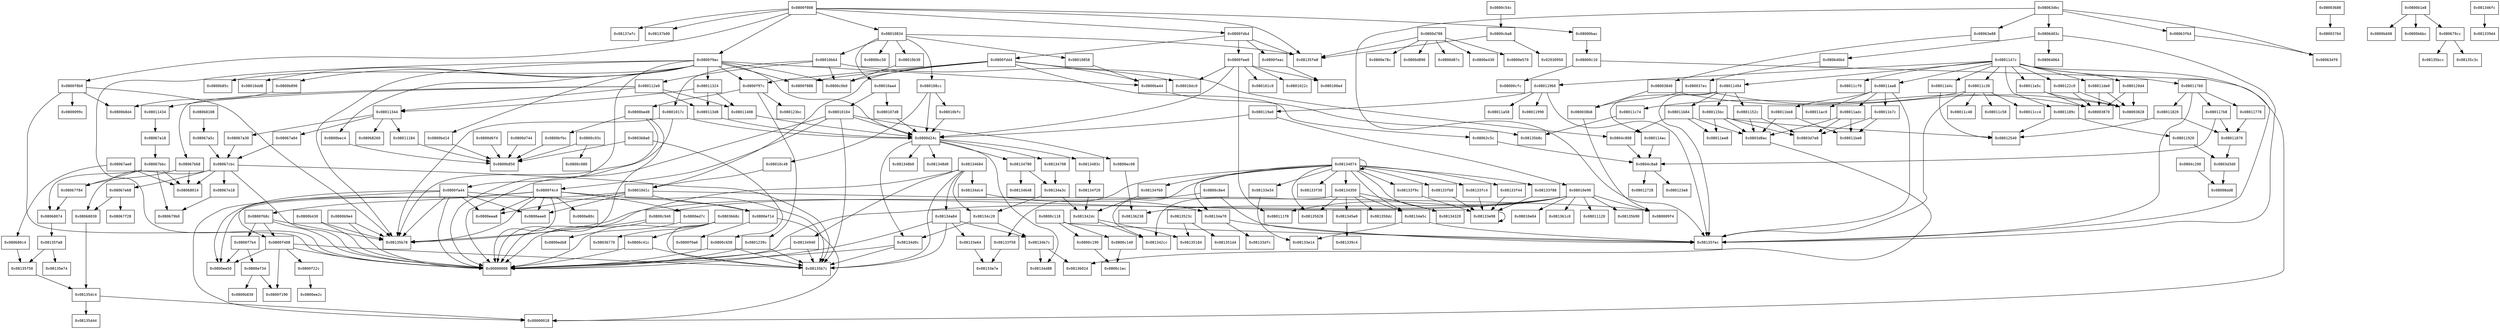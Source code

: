 digraph G {
node[shape=box, fontsize=10, fontname=monospace];
"0x08000bac" -> "0x08000c10"
"0x08000c10" -> "0x08000cfc"
"0x08000c10" -> "0x00000018"
"0x08003688" -> "0x08003704"
"0x080037ec" -> "0x08003828"
"0x080037ec" -> "0x080038b8"
"0x08003840" -> "0x08003870"
"0x08003840" -> "0x080038b8"
"0x080038b8" -> "0x080009f4"
"0x0800b1e8" -> "0x0800b608"
"0x0800b1e8" -> "0x0800b6bc"
"0x0800b1e8" -> "0x080679cc"
"0x0800b430" -> "0x08135b78"
"0x0800b430" -> "0x00000008"
"0x0800b890" -> "0x0800b8d4"
"0x0800b9e4" -> "0x08135b78"
"0x0800b9e4" -> "0x00000008"
"0x0800ba44" -> "0x08135b8c"
"0x0800bd14" -> "0x0800b850"
"0x0800bec4" -> "0x0800b850"
"0x0800bed8" -> "0x0800bfbc"
"0x0800bed8" -> "0x08135b78"
"0x0800bed8" -> "0x00000008"
"0x0800bfbc" -> "0x0800b850"
"0x0800c03c" -> "0x0800b850"
"0x0800c03c" -> "0x0800c080"
"0x0800c118" -> "0x08135fec"
"0x0800c118" -> "0x0800c140"
"0x0800c118" -> "0x0800c190"
"0x0800c140" -> "0x0800c1ec"
"0x0800c190" -> "0x0800c1ec"
"0x0800c41c" -> "0x08135b7c"
"0x0800c41c" -> "0x00000008"
"0x0800c54c" -> "0x0800c6a8"
"0x0800c658" -> "0x08135b7c"
"0x0800c658" -> "0x00000008"
"0x0800c6a8" -> "0x08135fe8"
"0x0800c6a8" -> "0x02030950"
"0x0800c8e4" -> "0x08135fec"
"0x0800c8e4" -> "0x0800c940"
"0x0800c940" -> "0x08135b78"
"0x0800c940" -> "0x00000008"
"0x0800d24c" -> "0x081348b0"
"0x0800d24c" -> "0x081348d0"
"0x0800d24c" -> "0x0813483c"
"0x0800d24c" -> "0x08134d0c"
"0x0800d24c" -> "0x08134d88"
"0x0800d24c" -> "0x08134780"
"0x0800d24c" -> "0x08134708"
"0x0800d6f4" -> "0x0800b850"
"0x0800d744" -> "0x0800b850"
"0x0800d788" -> "0x08135fe8"
"0x0800d788" -> "0x0800d890"
"0x0800d788" -> "0x0800d87c"
"0x0800d788" -> "0x0800e430"
"0x0800d788" -> "0x0800e570"
"0x0800d788" -> "0x0800e78c"
"0x0800ec08" -> "0x08136238"
"0x0800ed7c" -> "0x0800edb8"
"0x0800ef14" -> "0x0800f0a0"
"0x0800ef14" -> "0x00000018"
"0x0800ef34" -> "0x0800f190"
"0x0800ef34" -> "0x0800b830"
"0x0800f22c" -> "0x0800ee2c"
"0x0800f408" -> "0x08135b7c"
"0x0800f408" -> "0x00000008"
"0x0800f408" -> "0x0800ee50"
"0x0800f408" -> "0x0800f190"
"0x0800f408" -> "0x0800f22c"
"0x0800f4c4" -> "0x0800eea8"
"0x0800f4c4" -> "0x08135b7c"
"0x0800f4c4" -> "0x00000008"
"0x0800f4c4" -> "0x0800ed7c"
"0x0800f4c4" -> "0x08135b78"
"0x0800f4c4" -> "0x0800f408"
"0x0800f4c4" -> "0x0800e80c"
"0x0800f4c4" -> "0x0800f68c"
"0x0800f4c4" -> "0x0800eee0"
"0x0800f68c" -> "0x08135b78"
"0x0800f68c" -> "0x00000008"
"0x0800f68c" -> "0x0800f408"
"0x0800f68c" -> "0x0800f7b4"
"0x0800f7b4" -> "0x0800ee50"
"0x0800f7b4" -> "0x0800ef34"
"0x0800f808" -> "0x08135fe8"
"0x0800f808" -> "0x0800f9ac"
"0x0800f808" -> "0x0800fdb4"
"0x0800f808" -> "0x08010834"
"0x0800f808" -> "0x0800f8b0"
"0x0800f808" -> "0x08137afc"
"0x0800f808" -> "0x08137b00"
"0x0800f808" -> "0x08000bac"
"0x0800f8b0" -> "0x0800099c"
"0x0800f8b0" -> "0x08135b78"
"0x0800f8b0" -> "0x00000008"
"0x0800f8b0" -> "0x0800b8d4"
"0x0800f97c" -> "0x0800bed8"
"0x0800f97c" -> "0x0801239c"
"0x0800f97c" -> "0x080123bc"
"0x0800f9ac" -> "0x0800f97c"
"0x0800f9ac" -> "0x0800f888"
"0x0800f9ac" -> "0x0800b85c"
"0x0800f9ac" -> "0x0800ba44"
"0x0800f9ac" -> "0x0800b890"
"0x0800f9ac" -> "0x0800d24c"
"0x0800f9ac" -> "0x0800c0b0"
"0x0800f9ac" -> "0x0800bec4"
"0x0800f9ac" -> "0x0800bd14"
"0x0800f9ac" -> "0x08135b78"
"0x0800f9ac" -> "0x00000008"
"0x0800f9ac" -> "0x08011324"
"0x0800f9ac" -> "0x08010dd8"
"0x0800f9ac" -> "0x0800fa44"
"0x0800fa44" -> "0x0800eea8"
"0x0800fa44" -> "0x0800ee50"
"0x0800fa44" -> "0x0800ef14"
"0x0800fa44" -> "0x00000018"
"0x0800fa44" -> "0x08135b78"
"0x0800fa44" -> "0x00000008"
"0x0800fa44" -> "0x0800eee0"
"0x0800fdb4" -> "0x08135fe8"
"0x0800fdb4" -> "0x0800fdd4"
"0x0800fdb4" -> "0x0800feac"
"0x0800fdb4" -> "0x0800fee0"
"0x0800fdd4" -> "0x0800f97c"
"0x0800fdd4" -> "0x0800ba44"
"0x0800fdd4" -> "0x0800f888"
"0x0800fdd4" -> "0x08010d1c"
"0x0800fdd4" -> "0x0804c808"
"0x0800fdd4" -> "0x08063c5c"
"0x0800fdd4" -> "0x0800c0b0"
"0x0800feac" -> "0x080100e4"
"0x0800fee0" -> "0x0801022c"
"0x0800fee0" -> "0x08010dc0"
"0x0800fee0" -> "0x080101c0"
"0x0800fee0" -> "0x0800d24c"
"0x0800fee0" -> "0x080111f8"
"0x0800fee0" -> "0x080100e4"
"0x08010104" -> "0x08135b7c"
"0x08010104" -> "0x00000008"
"0x08010104" -> "0x0800ec08"
"0x08010104" -> "0x0800f4c4"
"0x08010104" -> "0x0800d24c"
"0x0801017c" -> "0x0800d24c"
"0x0801017c" -> "0x08135b78"
"0x0801017c" -> "0x00000008"
"0x080107d8" -> "0x0800d24c"
"0x08010834" -> "0x0800bc50"
"0x08010834" -> "0x08135fe8"
"0x08010834" -> "0x08010858"
"0x08010834" -> "0x080108cc"
"0x08010834" -> "0x08010aa4"
"0x08010834" -> "0x08010b64"
"0x08010834" -> "0x08010b30"
"0x08010858" -> "0x0800ba44"
"0x080108cc" -> "0x08010bfc"
"0x080108cc" -> "0x08010c48"
"0x080108cc" -> "0x0800d24c"
"0x08010aa4" -> "0x08010104"
"0x08010aa4" -> "0x080107d8"
"0x08010b30" -> "0x0800c0b0"
"0x08010b64" -> "0x08010dc0"
"0x08010b64" -> "0x080112e0"
"0x08010b64" -> "0x0801017c"
"0x08010b64" -> "0x0800c0b0"
"0x08010bfc" -> "0x0800d24c"
"0x08010c48" -> "0x08010d1c"
"0x08010d1c" -> "0x0800eea8"
"0x08010d1c" -> "0x0800ee50"
"0x08010d1c" -> "0x0800ef14"
"0x08010d1c" -> "0x080009f4"
"0x08010d1c" -> "0x0800eee0"
"0x08010e90" -> "0x08135b78"
"0x08010e90" -> "0x00000008"
"0x08010e90" -> "0x080009f4"
"0x08010e90" -> "0x080111f8"
"0x08010e90" -> "0x08135b90"
"0x08010e90" -> "0x08010e04"
"0x08010e90" -> "0x081361c0"
"0x08010e90" -> "0x08136238"
"0x08010e90" -> "0x08011120"
"0x08011184" -> "0x0800b850"
"0x080112e0" -> "0x080113d8"
"0x080112e0" -> "0x08067b68"
"0x080112e0" -> "0x08011434"
"0x080112e0" -> "0x08011344"
"0x080112e0" -> "0x08011408"
"0x08011324" -> "0x080113d8"
"0x08011324" -> "0x08011344"
"0x08011324" -> "0x08011408"
"0x08011344" -> "0x08067a04"
"0x08011344" -> "0x08067a30"
"0x08011344" -> "0x08011184"
"0x08011344" -> "0x08068260"
"0x080113d8" -> "0x0800d24c"
"0x08011408" -> "0x0800d24c"
"0x08011434" -> "0x08067a18"
"0x0801147c" -> "0x08135fec"
"0x0801147c" -> "0x08011960"
"0x0801147c" -> "0x080120d4"
"0x0801147c" -> "0x08011494"
"0x0801147c" -> "0x08011aa8"
"0x0801147c" -> "0x08011c30"
"0x0801147c" -> "0x08011e5c"
"0x0801147c" -> "0x080122c0"
"0x0801147c" -> "0x08011760"
"0x0801147c" -> "0x0801189c"
"0x0801147c" -> "0x08011cf0"
"0x0801147c" -> "0x08011d4c"
"0x0801147c" -> "0x08011de0"
"0x08011494" -> "0x08135fec"
"0x08011494" -> "0x080114ac"
"0x08011494" -> "0x0801152c"
"0x08011494" -> "0x080115bc"
"0x08011494" -> "0x08011684"
"0x080114ac" -> "0x0804c8a8"
"0x0801152c" -> "0x0803d7e8"
"0x0801152c" -> "0x0803d8ac"
"0x080115bc" -> "0x0803d8ac"
"0x080115bc" -> "0x08011ee8"
"0x080115bc" -> "0x08012540"
"0x080115bc" -> "0x0803d7e8"
"0x08011684" -> "0x0803d8ac"
"0x08011684" -> "0x0804c808"
"0x08011684" -> "0x08011ee8"
"0x08011760" -> "0x08135fec"
"0x08011760" -> "0x08011778"
"0x08011760" -> "0x080117b8"
"0x08011760" -> "0x08011820"
"0x08011778" -> "0x08011870"
"0x080117b8" -> "0x08011870"
"0x080117b8" -> "0x0804c8a8"
"0x08011820" -> "0x08011870"
"0x08011820" -> "0x08012540"
"0x08011870" -> "0x0803d3d0"
"0x0801189c" -> "0x08011920"
"0x0801189c" -> "0x08012540"
"0x08011920" -> "0x0803d3d0"
"0x08011960" -> "0x08135fec"
"0x08011960" -> "0x08011990"
"0x08011960" -> "0x080119a0"
"0x08011960" -> "0x08011a58"
"0x080119a0" -> "0x08010e90"
"0x080119a0" -> "0x0800d24c"
"0x08011aa8" -> "0x08135fec"
"0x08011aa8" -> "0x08011ac0"
"0x08011aa8" -> "0x08011adc"
"0x08011aa8" -> "0x08011b7c"
"0x08011aa8" -> "0x08011bb8"
"0x08011adc" -> "0x0803d7e8"
"0x08011adc" -> "0x0803d8ac"
"0x08011adc" -> "0x08011be0"
"0x08011b7c" -> "0x08011be0"
"0x08011b7c" -> "0x0803d7e8"
"0x08011bb8" -> "0x08011be0"
"0x08011bb8" -> "0x0803d8ac"
"0x08011c30" -> "0x08135fec"
"0x08011c30" -> "0x08011c48"
"0x08011c30" -> "0x08011c58"
"0x08011c30" -> "0x08011c74"
"0x08011c30" -> "0x08011cc4"
"0x08011c74" -> "0x08135b8c"
"0x08011d4c" -> "0x08012540"
"0x08011de0" -> "0x08003870"
"0x08011de0" -> "0x08003828"
"0x08011e5c" -> "0x08003870"
"0x08011e5c" -> "0x08003828"
"0x080120d4" -> "0x08003870"
"0x080120d4" -> "0x08003828"
"0x080122c0" -> "0x08003870"
"0x080122c0" -> "0x08003828"
"0x0801239c" -> "0x08135b7c"
"0x0801239c" -> "0x00000008"
"0x0803668c" -> "0x08135b7c"
"0x0803668c" -> "0x00000008"
"0x0803668c" -> "0x08036770"
"0x0803668c" -> "0x0800c41c"
"0x080368a0" -> "0x0800c658"
"0x080368a0" -> "0x0800b850"
"0x0803d3d0" -> "0x08008dd8"
"0x0803d8ac" -> "0x08136024"
"0x0804c200" -> "0x08008dd8"
"0x0804c808" -> "0x0804c8a8"
"0x0804c8a8" -> "0x080123e8"
"0x0804c8a8" -> "0x08012728"
"0x08063c5c" -> "0x0804c8a8"
"0x08063dbc" -> "0x08063df0"
"0x08063dbc" -> "0x08135fec"
"0x08063dbc" -> "0x08063f64"
"0x08063dbc" -> "0x0806403c"
"0x08063dbc" -> "0x08063e88"
"0x08063e88" -> "0x08003840"
"0x08063f64" -> "0x08063df0"
"0x0806403c" -> "0x08135fec"
"0x0806403c" -> "0x08064064"
"0x0806403c" -> "0x080640b4"
"0x080640b4" -> "0x080037ec"
"0x080679cc" -> "0x08135bcc"
"0x080679cc" -> "0x08135c3c"
"0x08067a04" -> "0x08067cbc"
"0x08067a18" -> "0x08067bbc"
"0x08067a30" -> "0x08067cbc"
"0x08067a5c" -> "0x08067cbc"
"0x08067ae0" -> "0x08068014"
"0x08067ae0" -> "0x080680c4"
"0x08067b68" -> "0x08068014"
"0x08067b68" -> "0x08067f84"
"0x08067bbc" -> "0x08068014"
"0x08067bbc" -> "0x080679b0"
"0x08067bbc" -> "0x08068074"
"0x08067bbc" -> "0x08067f84"
"0x08067cbc" -> "0x08068014"
"0x08067cbc" -> "0x08067e68"
"0x08067cbc" -> "0x08068030"
"0x08067cbc" -> "0x08067e18"
"0x08067cbc" -> "0x08135b7c"
"0x08067cbc" -> "0x00000008"
"0x08067e18" -> "0x080679b0"
"0x08067e68" -> "0x08068030"
"0x08067e68" -> "0x08067f28"
"0x08067f84" -> "0x08068074"
"0x08068030" -> "0x08135dc4"
"0x08068074" -> "0x08135fa8"
"0x080680c4" -> "0x08135f50"
"0x08068108" -> "0x08067a5c"
"0x08133e34" -> "0x08133e14"
"0x08133e64" -> "0x08133e7e"
"0x08133e98" -> "0x08133e98"
"0x08133f44" -> "0x08133e98"
"0x08133f58" -> "0x08133e7e"
"0x08133f88" -> "0x08133e98"
"0x08133f9c" -> "0x08133e98"
"0x08133fb0" -> "0x08133e98"
"0x08133fc4" -> "0x08133e98"
"0x08134074" -> "0x081342cc"
"0x08134074" -> "0x08134074"
"0x08134074" -> "0x08134f60"
"0x08134074" -> "0x08134a5c"
"0x08134074" -> "0x08134a70"
"0x08134074" -> "0x08134350"
"0x08134074" -> "0x08133f44"
"0x08134074" -> "0x08133f30"
"0x08134074" -> "0x08133f58"
"0x08134074" -> "0x08133f88"
"0x08134074" -> "0x08133f9c"
"0x08134074" -> "0x08133fb0"
"0x08134074" -> "0x08133e34"
"0x08134074" -> "0x08133fc4"
"0x08134074" -> "0x08135028"
"0x08134074" -> "0x08134320"
"0x081342dc" -> "0x081342cc"
"0x081342dc" -> "0x08135184"
"0x08134350" -> "0x08134a5c"
"0x08134350" -> "0x08135028"
"0x08134350" -> "0x08134320"
"0x08134350" -> "0x081342cc"
"0x08134350" -> "0x081350dc"
"0x08134350" -> "0x081345e0"
"0x081345e0" -> "0x081339c4"
"0x08134684" -> "0x08135b7c"
"0x08134684" -> "0x00000008"
"0x08134684" -> "0x08134a84"
"0x08134684" -> "0x08134940"
"0x08134684" -> "0x08134c20"
"0x08134684" -> "0x08134dc4"
"0x081346fc" -> "0x081339d4"
"0x08134708" -> "0x08134e3c"
"0x08134780" -> "0x08134e3c"
"0x08134780" -> "0x08134648"
"0x0813483c" -> "0x08134f20"
"0x08134940" -> "0x08135b7c"
"0x08134940" -> "0x00000008"
"0x08134a5c" -> "0x08135fec"
"0x08134a5c" -> "0x08133e14"
"0x08134a70" -> "0x08135fec"
"0x08134a70" -> "0x08133dfc"
"0x08134a84" -> "0x08135b7c"
"0x08134a84" -> "0x00000008"
"0x08134a84" -> "0x08133e64"
"0x08134a84" -> "0x08134b7c"
"0x08134b7c" -> "0x08136024"
"0x08134b7c" -> "0x08134d88"
"0x08134c20" -> "0x08134d0c"
"0x08134c20" -> "0x08134b7c"
"0x08134d0c" -> "0x08135b7c"
"0x08134d0c" -> "0x00000008"
"0x08134dc4" -> "0x08134a70"
"0x08134e3c" -> "0x081342dc"
"0x08134e3c" -> "0x08134c20"
"0x08134f20" -> "0x081342dc"
"0x08134f60" -> "0x081342dc"
"0x0813523c" -> "0x081351d4"
"0x0813523c" -> "0x08135184"
"0x08135dc4" -> "0x08135d44"
"0x08135dc4" -> "0x00000018"
"0x08135f50" -> "0x08135dc4"
"0x08135fa8" -> "0x08135e74"
"0x08135fa8" -> "0x08135f50"
}
